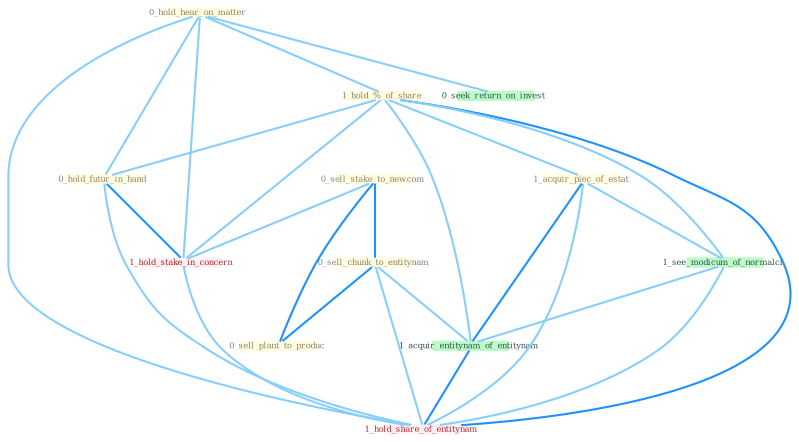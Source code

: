 Graph G{ 
    node
    [shape=polygon,style=filled,width=.5,height=.06,color="#BDFCC9",fixedsize=true,fontsize=4,
    fontcolor="#2f4f4f"];
    {node
    [color="#ffffe0", fontcolor="#8b7d6b"] "0_sell_stake_to_newcom " "0_hold_hear_on_matter " "1_hold_%_of_share " "0_sell_chunk_to_entitynam " "0_sell_plant_to_produc " "1_acquir_piec_of_estat " "0_hold_futur_in_hand "}
{node [color="#fff0f5", fontcolor="#b22222"] "1_hold_stake_in_concern " "1_hold_share_of_entitynam "}
edge [color="#B0E2FF"];

	"0_sell_stake_to_newcom " -- "0_sell_chunk_to_entitynam " [w="2", color="#1e90ff" , len=0.8];
	"0_sell_stake_to_newcom " -- "0_sell_plant_to_produc " [w="2", color="#1e90ff" , len=0.8];
	"0_sell_stake_to_newcom " -- "1_hold_stake_in_concern " [w="1", color="#87cefa" ];
	"0_hold_hear_on_matter " -- "1_hold_%_of_share " [w="1", color="#87cefa" ];
	"0_hold_hear_on_matter " -- "0_hold_futur_in_hand " [w="1", color="#87cefa" ];
	"0_hold_hear_on_matter " -- "1_hold_stake_in_concern " [w="1", color="#87cefa" ];
	"0_hold_hear_on_matter " -- "0_seek_return_on_invest " [w="1", color="#87cefa" ];
	"0_hold_hear_on_matter " -- "1_hold_share_of_entitynam " [w="1", color="#87cefa" ];
	"1_hold_%_of_share " -- "1_acquir_piec_of_estat " [w="1", color="#87cefa" ];
	"1_hold_%_of_share " -- "0_hold_futur_in_hand " [w="1", color="#87cefa" ];
	"1_hold_%_of_share " -- "1_hold_stake_in_concern " [w="1", color="#87cefa" ];
	"1_hold_%_of_share " -- "1_see_modicum_of_normalci " [w="1", color="#87cefa" ];
	"1_hold_%_of_share " -- "1_acquir_entitynam_of_entitynam " [w="1", color="#87cefa" ];
	"1_hold_%_of_share " -- "1_hold_share_of_entitynam " [w="2", color="#1e90ff" , len=0.8];
	"0_sell_chunk_to_entitynam " -- "0_sell_plant_to_produc " [w="2", color="#1e90ff" , len=0.8];
	"0_sell_chunk_to_entitynam " -- "1_acquir_entitynam_of_entitynam " [w="1", color="#87cefa" ];
	"0_sell_chunk_to_entitynam " -- "1_hold_share_of_entitynam " [w="1", color="#87cefa" ];
	"1_acquir_piec_of_estat " -- "1_see_modicum_of_normalci " [w="1", color="#87cefa" ];
	"1_acquir_piec_of_estat " -- "1_acquir_entitynam_of_entitynam " [w="2", color="#1e90ff" , len=0.8];
	"1_acquir_piec_of_estat " -- "1_hold_share_of_entitynam " [w="1", color="#87cefa" ];
	"0_hold_futur_in_hand " -- "1_hold_stake_in_concern " [w="2", color="#1e90ff" , len=0.8];
	"0_hold_futur_in_hand " -- "1_hold_share_of_entitynam " [w="1", color="#87cefa" ];
	"1_hold_stake_in_concern " -- "1_hold_share_of_entitynam " [w="1", color="#87cefa" ];
	"1_see_modicum_of_normalci " -- "1_acquir_entitynam_of_entitynam " [w="1", color="#87cefa" ];
	"1_see_modicum_of_normalci " -- "1_hold_share_of_entitynam " [w="1", color="#87cefa" ];
	"1_acquir_entitynam_of_entitynam " -- "1_hold_share_of_entitynam " [w="2", color="#1e90ff" , len=0.8];
}